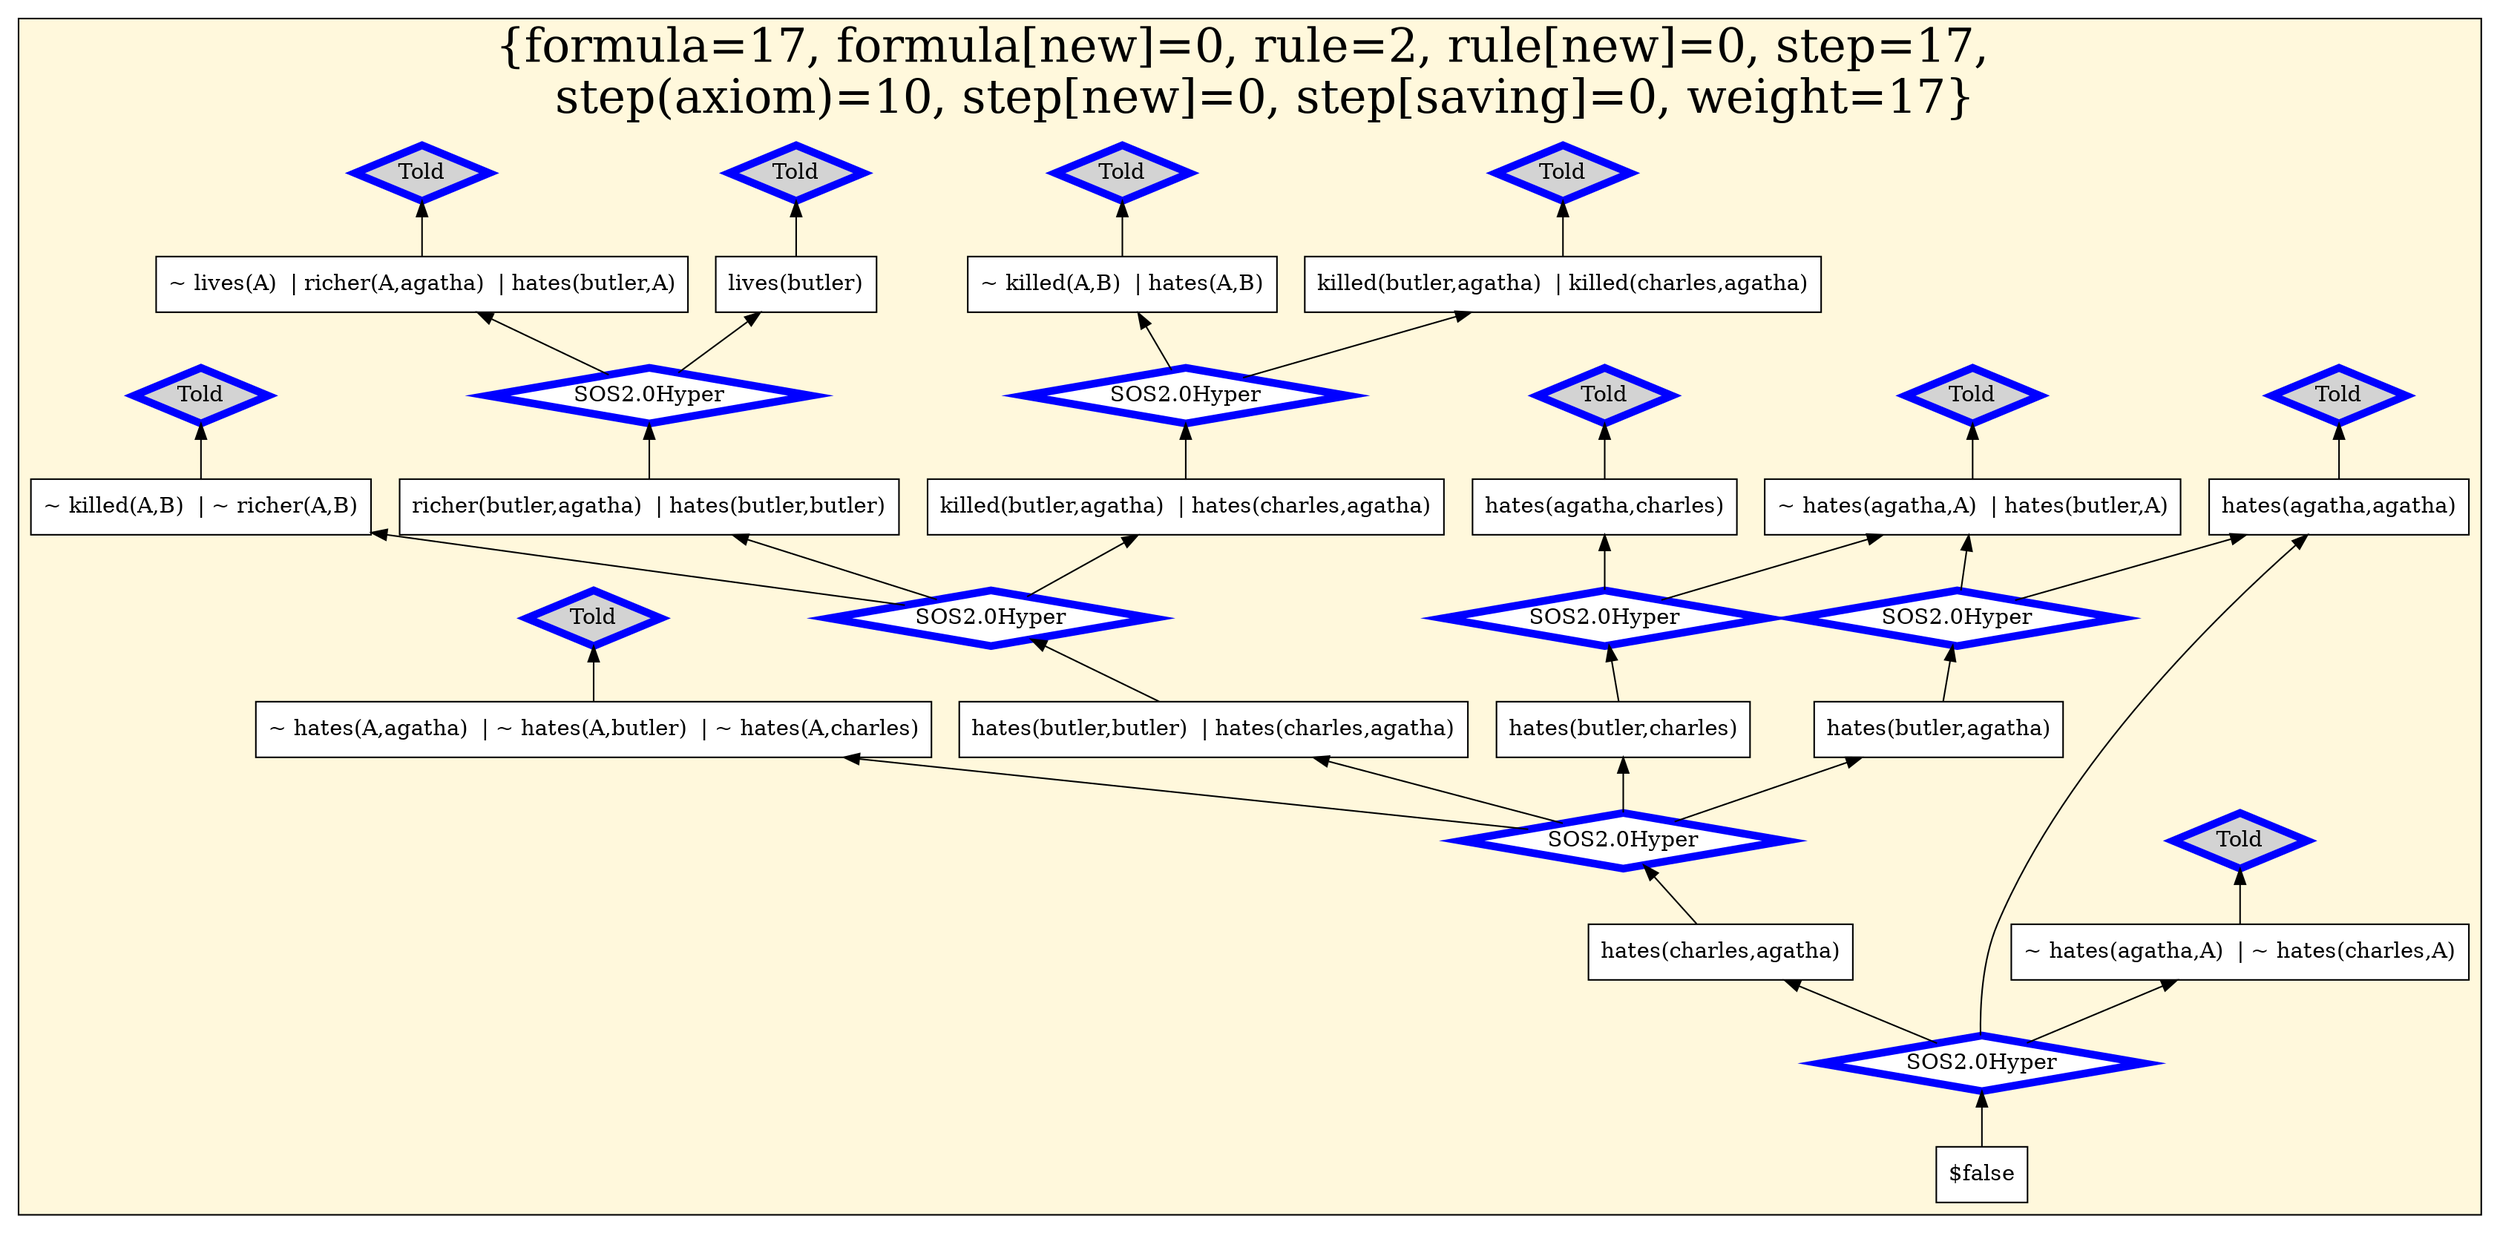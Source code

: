 digraph g 
{ rankdir=BT;
   
  "x_63" [ URL="http://inference-web.org/proofs/tptp/Solutions/PUZ/PUZ001-1/SOS---2.0/answer.owl#ns_3_conclusion" color="black" shape="box" label="~ hates(A,agatha)  | ~ hates(A,butler)  | ~ hates(A,charles)" fillcolor="white" style="filled"  ];
  "x_82" [ URL="http://inference-web.org/proofs/tptp/Solutions/PUZ/PUZ001-1/SOS---2.0/answer.owl#ns_19_conclusion" color="black" shape="box" label="hates(butler,butler)  | hates(charles,agatha)" fillcolor="white" style="filled"  ];
  "x_36" [ URL="http://inference-web.org/proofs/tptp/Solutions/PUZ/PUZ001-1/SOS---2.0/answer.owl#ns_1_conclusion" color="black" shape="box" label="~ killed(A,B)  | ~ richer(A,B)" fillcolor="white" style="filled"  ];
  "x_50" [ URL="http://inference-web.org/proofs/tptp/Solutions/PUZ/PUZ001-1/SOS---2.0/answer.owl#ns_17_conclusion" color="black" shape="box" label="hates(butler,charles)" fillcolor="white" style="filled"  ];
  "x_86" [ URL="http://inference-web.org/proofs/tptp/Solutions/PUZ/PUZ001-1/SOS---2.0/answer.owl#ns_21_conclusion" color="black" shape="box" label="hates(charles,agatha)" fillcolor="white" style="filled"  ];
  "x_27" [ URL="http://inference-web.org/proofs/tptp/Solutions/PUZ/PUZ001-1/SOS---2.0/answer.owl#ns_15_conclusion" color="black" shape="box" label="hates(butler,agatha)" fillcolor="white" style="filled"  ];
  "x_29" [ URL="http://inference-web.org/proofs/tptp/Solutions/PUZ/PUZ001-1/SOS---2.0/answer.owl#ns_4_conclusion" color="black" shape="box" label="~ killed(A,B)  | hates(A,B)" fillcolor="white" style="filled"  ];
  "x_1" [ URL="http://inference-web.org/proofs/tptp/Solutions/PUZ/PUZ001-1/SOS---2.0/answer.owl#ns_14_conclusion" color="black" shape="box" label="richer(butler,agatha)  | hates(butler,butler)" fillcolor="white" style="filled"  ];
  "x_54" [ URL="http://inference-web.org/proofs/tptp/Solutions/PUZ/PUZ001-1/SOS---2.0/answer.owl#ns_23_conclusion" color="black" shape="box" label="$false" fillcolor="white" style="filled"  ];
  "x_89" [ URL="http://inference-web.org/proofs/tptp/Solutions/PUZ/PUZ001-1/SOS---2.0/answer.owl#ns_10_conclusion" color="black" shape="box" label="hates(agatha,agatha)" fillcolor="white" style="filled"  ];
  "x_39" [ URL="http://inference-web.org/proofs/tptp/Solutions/PUZ/PUZ001-1/SOS---2.0/answer.owl#ns_6_conclusion" color="black" shape="box" label="~ lives(A)  | richer(A,agatha)  | hates(butler,A)" fillcolor="white" style="filled"  ];
  "x_48" [ URL="http://inference-web.org/proofs/tptp/Solutions/PUZ/PUZ001-1/SOS---2.0/answer.owl#ns_2_conclusion" color="black" shape="box" label="~ hates(agatha,A)  | ~ hates(charles,A)" fillcolor="white" style="filled"  ];
  "x_65" [ URL="http://inference-web.org/proofs/tptp/Solutions/PUZ/PUZ001-1/SOS---2.0/answer.owl#ns_8_conclusion" color="black" shape="box" label="lives(butler)" fillcolor="white" style="filled"  ];
  "x_35" [ URL="http://inference-web.org/proofs/tptp/Solutions/PUZ/PUZ001-1/SOS---2.0/answer.owl#ns_11_conclusion" color="black" shape="box" label="hates(agatha,charles)" fillcolor="white" style="filled"  ];
  "x_59" [ URL="http://inference-web.org/proofs/tptp/Solutions/PUZ/PUZ001-1/SOS---2.0/answer.owl#ns_5_conclusion" color="black" shape="box" label="~ hates(agatha,A)  | hates(butler,A)" fillcolor="white" style="filled"  ];
  "x_6" [ URL="http://inference-web.org/proofs/tptp/Solutions/PUZ/PUZ001-1/SOS---2.0/answer.owl#ns_12_conclusion" color="black" shape="box" label="killed(butler,agatha)  | killed(charles,agatha)" fillcolor="white" style="filled"  ];
  "x_55" [ URL="http://inference-web.org/proofs/tptp/Solutions/PUZ/PUZ001-1/SOS---2.0/answer.owl#ns_18_conclusion" color="black" shape="box" label="killed(butler,agatha)  | hates(charles,agatha)" fillcolor="white" style="filled"  ];
  "-60e429c2:1242c8035d5:-7fd8" [ URL="http://browser.inference-web.org/iwbrowser/BrowseNodeSet?url=http%3A%2F%2Finference-web.org%2Fproofs%2Ftptp%2FSolutions%2FPUZ%2FPUZ001-1%2FSOS---2.0%2Fanswer.owl%23ns_12" color="blue" shape="diamond" label="Told" fillcolor="lightgrey" style="filled" penwidth="5"  ];
  "x_6" -> "-60e429c2:1242c8035d5:-7fd8";
  "-60e429c2:1242c8035d5:-7fcf" [ URL="http://browser.inference-web.org/iwbrowser/BrowseNodeSet?url=http%3A%2F%2Finference-web.org%2Fproofs%2Ftptp%2FSolutions%2FPUZ%2FPUZ001-1%2FSOS---2.0%2Fanswer.owl%23ns_6" color="blue" shape="diamond" label="Told" fillcolor="lightgrey" style="filled" penwidth="5"  ];
  "x_39" -> "-60e429c2:1242c8035d5:-7fcf";
  "-60e429c2:1242c8035d5:-7fcc" [ URL="http://browser.inference-web.org/iwbrowser/BrowseNodeSet?url=http%3A%2F%2Finference-web.org%2Fproofs%2Ftptp%2FSolutions%2FPUZ%2FPUZ001-1%2FSOS---2.0%2Fanswer.owl%23ns_8" color="blue" shape="diamond" label="Told" fillcolor="lightgrey" style="filled" penwidth="5"  ];
  "x_65" -> "-60e429c2:1242c8035d5:-7fcc";
  "-60e429c2:1242c8035d5:-7ff6" [ URL="http://browser.inference-web.org/iwbrowser/BrowseNodeSet?url=http%3A%2F%2Finference-web.org%2Fproofs%2Ftptp%2FSolutions%2FPUZ%2FPUZ001-1%2FSOS---2.0%2Fanswer.owl%23ns_21" color="blue" shape="diamond" label="SOS2.0Hyper" fillcolor="white" style="filled" penwidth="5"  ];
  "x_86" -> "-60e429c2:1242c8035d5:-7ff6";
  "-60e429c2:1242c8035d5:-7ff6" -> "x_27";
  "-60e429c2:1242c8035d5:-7ff6" -> "x_50";
  "-60e429c2:1242c8035d5:-7ff6" -> "x_63";
  "-60e429c2:1242c8035d5:-7ff6" -> "x_82";
  "-60e429c2:1242c8035d5:-7feb" [ URL="http://browser.inference-web.org/iwbrowser/BrowseNodeSet?url=http%3A%2F%2Finference-web.org%2Fproofs%2Ftptp%2FSolutions%2FPUZ%2FPUZ001-1%2FSOS---2.0%2Fanswer.owl%23ns_11" color="blue" shape="diamond" label="Told" fillcolor="lightgrey" style="filled" penwidth="5"  ];
  "x_35" -> "-60e429c2:1242c8035d5:-7feb";
  "-60e429c2:1242c8035d5:-7fde" [ URL="http://browser.inference-web.org/iwbrowser/BrowseNodeSet?url=http%3A%2F%2Finference-web.org%2Fproofs%2Ftptp%2FSolutions%2FPUZ%2FPUZ001-1%2FSOS---2.0%2Fanswer.owl%23ns_18" color="blue" shape="diamond" label="SOS2.0Hyper" fillcolor="white" style="filled" penwidth="5"  ];
  "x_55" -> "-60e429c2:1242c8035d5:-7fde";
  "-60e429c2:1242c8035d5:-7fde" -> "x_6";
  "-60e429c2:1242c8035d5:-7fde" -> "x_29";
  "-60e429c2:1242c8035d5:-8000" [ URL="http://browser.inference-web.org/iwbrowser/BrowseNodeSet?url=http%3A%2F%2Finference-web.org%2Fproofs%2Ftptp%2FSolutions%2FPUZ%2FPUZ001-1%2FSOS---2.0%2Fanswer.owl%23answer" color="blue" shape="diamond" label="SOS2.0Hyper" fillcolor="white" style="filled" penwidth="5"  ];
  "x_54" -> "-60e429c2:1242c8035d5:-8000";
  "-60e429c2:1242c8035d5:-8000" -> "x_48";
  "-60e429c2:1242c8035d5:-8000" -> "x_86";
  "-60e429c2:1242c8035d5:-8000" -> "x_89";
  "-60e429c2:1242c8035d5:-7fd5" [ URL="http://browser.inference-web.org/iwbrowser/BrowseNodeSet?url=http%3A%2F%2Finference-web.org%2Fproofs%2Ftptp%2FSolutions%2FPUZ%2FPUZ001-1%2FSOS---2.0%2Fanswer.owl%23ns_1" color="blue" shape="diamond" label="Told" fillcolor="lightgrey" style="filled" penwidth="5"  ];
  "x_36" -> "-60e429c2:1242c8035d5:-7fd5";
  "-60e429c2:1242c8035d5:-7fee" [ URL="http://browser.inference-web.org/iwbrowser/BrowseNodeSet?url=http%3A%2F%2Finference-web.org%2Fproofs%2Ftptp%2FSolutions%2FPUZ%2FPUZ001-1%2FSOS---2.0%2Fanswer.owl%23ns_5" color="blue" shape="diamond" label="Told" fillcolor="lightgrey" style="filled" penwidth="5"  ];
  "x_59" -> "-60e429c2:1242c8035d5:-7fee";
  "-60e429c2:1242c8035d5:-7ff1" [ URL="http://browser.inference-web.org/iwbrowser/BrowseNodeSet?url=http%3A%2F%2Finference-web.org%2Fproofs%2Ftptp%2FSolutions%2FPUZ%2FPUZ001-1%2FSOS---2.0%2Fanswer.owl%23ns_17" color="blue" shape="diamond" label="SOS2.0Hyper" fillcolor="white" style="filled" penwidth="5"  ];
  "x_50" -> "-60e429c2:1242c8035d5:-7ff1";
  "-60e429c2:1242c8035d5:-7ff1" -> "x_35";
  "-60e429c2:1242c8035d5:-7ff1" -> "x_59";
  "-60e429c2:1242c8035d5:-7fd2" [ URL="http://browser.inference-web.org/iwbrowser/BrowseNodeSet?url=http%3A%2F%2Finference-web.org%2Fproofs%2Ftptp%2FSolutions%2FPUZ%2FPUZ001-1%2FSOS---2.0%2Fanswer.owl%23ns_14" color="blue" shape="diamond" label="SOS2.0Hyper" fillcolor="white" style="filled" penwidth="5"  ];
  "x_1" -> "-60e429c2:1242c8035d5:-7fd2";
  "-60e429c2:1242c8035d5:-7fd2" -> "x_39";
  "-60e429c2:1242c8035d5:-7fd2" -> "x_65";
  "-60e429c2:1242c8035d5:-7fe5" [ URL="http://browser.inference-web.org/iwbrowser/BrowseNodeSet?url=http%3A%2F%2Finference-web.org%2Fproofs%2Ftptp%2FSolutions%2FPUZ%2FPUZ001-1%2FSOS---2.0%2Fanswer.owl%23ns_3" color="blue" shape="diamond" label="Told" fillcolor="lightgrey" style="filled" penwidth="5"  ];
  "x_63" -> "-60e429c2:1242c8035d5:-7fe5";
  "-60e429c2:1242c8035d5:-7fe2" [ URL="http://browser.inference-web.org/iwbrowser/BrowseNodeSet?url=http%3A%2F%2Finference-web.org%2Fproofs%2Ftptp%2FSolutions%2FPUZ%2FPUZ001-1%2FSOS---2.0%2Fanswer.owl%23ns_19" color="blue" shape="diamond" label="SOS2.0Hyper" fillcolor="white" style="filled" penwidth="5"  ];
  "x_82" -> "-60e429c2:1242c8035d5:-7fe2";
  "-60e429c2:1242c8035d5:-7fe2" -> "x_1";
  "-60e429c2:1242c8035d5:-7fe2" -> "x_36";
  "-60e429c2:1242c8035d5:-7fe2" -> "x_55";
  "-60e429c2:1242c8035d5:-7fe8" [ URL="http://browser.inference-web.org/iwbrowser/BrowseNodeSet?url=http%3A%2F%2Finference-web.org%2Fproofs%2Ftptp%2FSolutions%2FPUZ%2FPUZ001-1%2FSOS---2.0%2Fanswer.owl%23ns_15" color="blue" shape="diamond" label="SOS2.0Hyper" fillcolor="white" style="filled" penwidth="5"  ];
  "x_27" -> "-60e429c2:1242c8035d5:-7fe8";
  "-60e429c2:1242c8035d5:-7fe8" -> "x_59";
  "-60e429c2:1242c8035d5:-7fe8" -> "x_89";
  "-60e429c2:1242c8035d5:-7ffc" [ URL="http://browser.inference-web.org/iwbrowser/BrowseNodeSet?url=http%3A%2F%2Finference-web.org%2Fproofs%2Ftptp%2FSolutions%2FPUZ%2FPUZ001-1%2FSOS---2.0%2Fanswer.owl%23ns_10" color="blue" shape="diamond" label="Told" fillcolor="lightgrey" style="filled" penwidth="5"  ];
  "x_89" -> "-60e429c2:1242c8035d5:-7ffc";
  "-60e429c2:1242c8035d5:-7fdb" [ URL="http://browser.inference-web.org/iwbrowser/BrowseNodeSet?url=http%3A%2F%2Finference-web.org%2Fproofs%2Ftptp%2FSolutions%2FPUZ%2FPUZ001-1%2FSOS---2.0%2Fanswer.owl%23ns_4" color="blue" shape="diamond" label="Told" fillcolor="lightgrey" style="filled" penwidth="5"  ];
  "x_29" -> "-60e429c2:1242c8035d5:-7fdb";
  "-60e429c2:1242c8035d5:-7ff9" [ URL="http://browser.inference-web.org/iwbrowser/BrowseNodeSet?url=http%3A%2F%2Finference-web.org%2Fproofs%2Ftptp%2FSolutions%2FPUZ%2FPUZ001-1%2FSOS---2.0%2Fanswer.owl%23ns_2" color="blue" shape="diamond" label="Told" fillcolor="lightgrey" style="filled" penwidth="5"  ];
  "x_48" -> "-60e429c2:1242c8035d5:-7ff9";
  
 subgraph cluster_opt 
{ labelloc=b label="{formula=17, formula[new]=0, rule=2, rule[new]=0, step=17, \n  step(axiom)=10, step[new]=0, step[saving]=0, weight=17}" 
 fontsize=30 fillcolor=cornsilk style=filled 
  x_1 ; x_35 ; x_39 ; x_65 ; x_36 ; x_6 ; x_50 ; x_48 ; x_86 ; x_55 ; x_54 ; x_82 ; x_59 ; x_27 ; x_63 ; x_29 ; x_89 ; "-60e429c2:1242c8035d5:-7fd8" ;
 "-60e429c2:1242c8035d5:-7fcf" ;
 "-60e429c2:1242c8035d5:-7fcc" ;
 "-60e429c2:1242c8035d5:-7ff6" ;
 "-60e429c2:1242c8035d5:-7feb" ;
 "-60e429c2:1242c8035d5:-7fde" ;
 "-60e429c2:1242c8035d5:-8000" ;
 "-60e429c2:1242c8035d5:-7fd5" ;
 "-60e429c2:1242c8035d5:-7fee" ;
 "-60e429c2:1242c8035d5:-7ff1" ;
 "-60e429c2:1242c8035d5:-7fd2" ;
 "-60e429c2:1242c8035d5:-7fe5" ;
 "-60e429c2:1242c8035d5:-7fe8" ;
 "-60e429c2:1242c8035d5:-7fe2" ;
 "-60e429c2:1242c8035d5:-7ffc" ;
 "-60e429c2:1242c8035d5:-7fdb" ;
 "-60e429c2:1242c8035d5:-7ff9" ;
 
}
 
}

